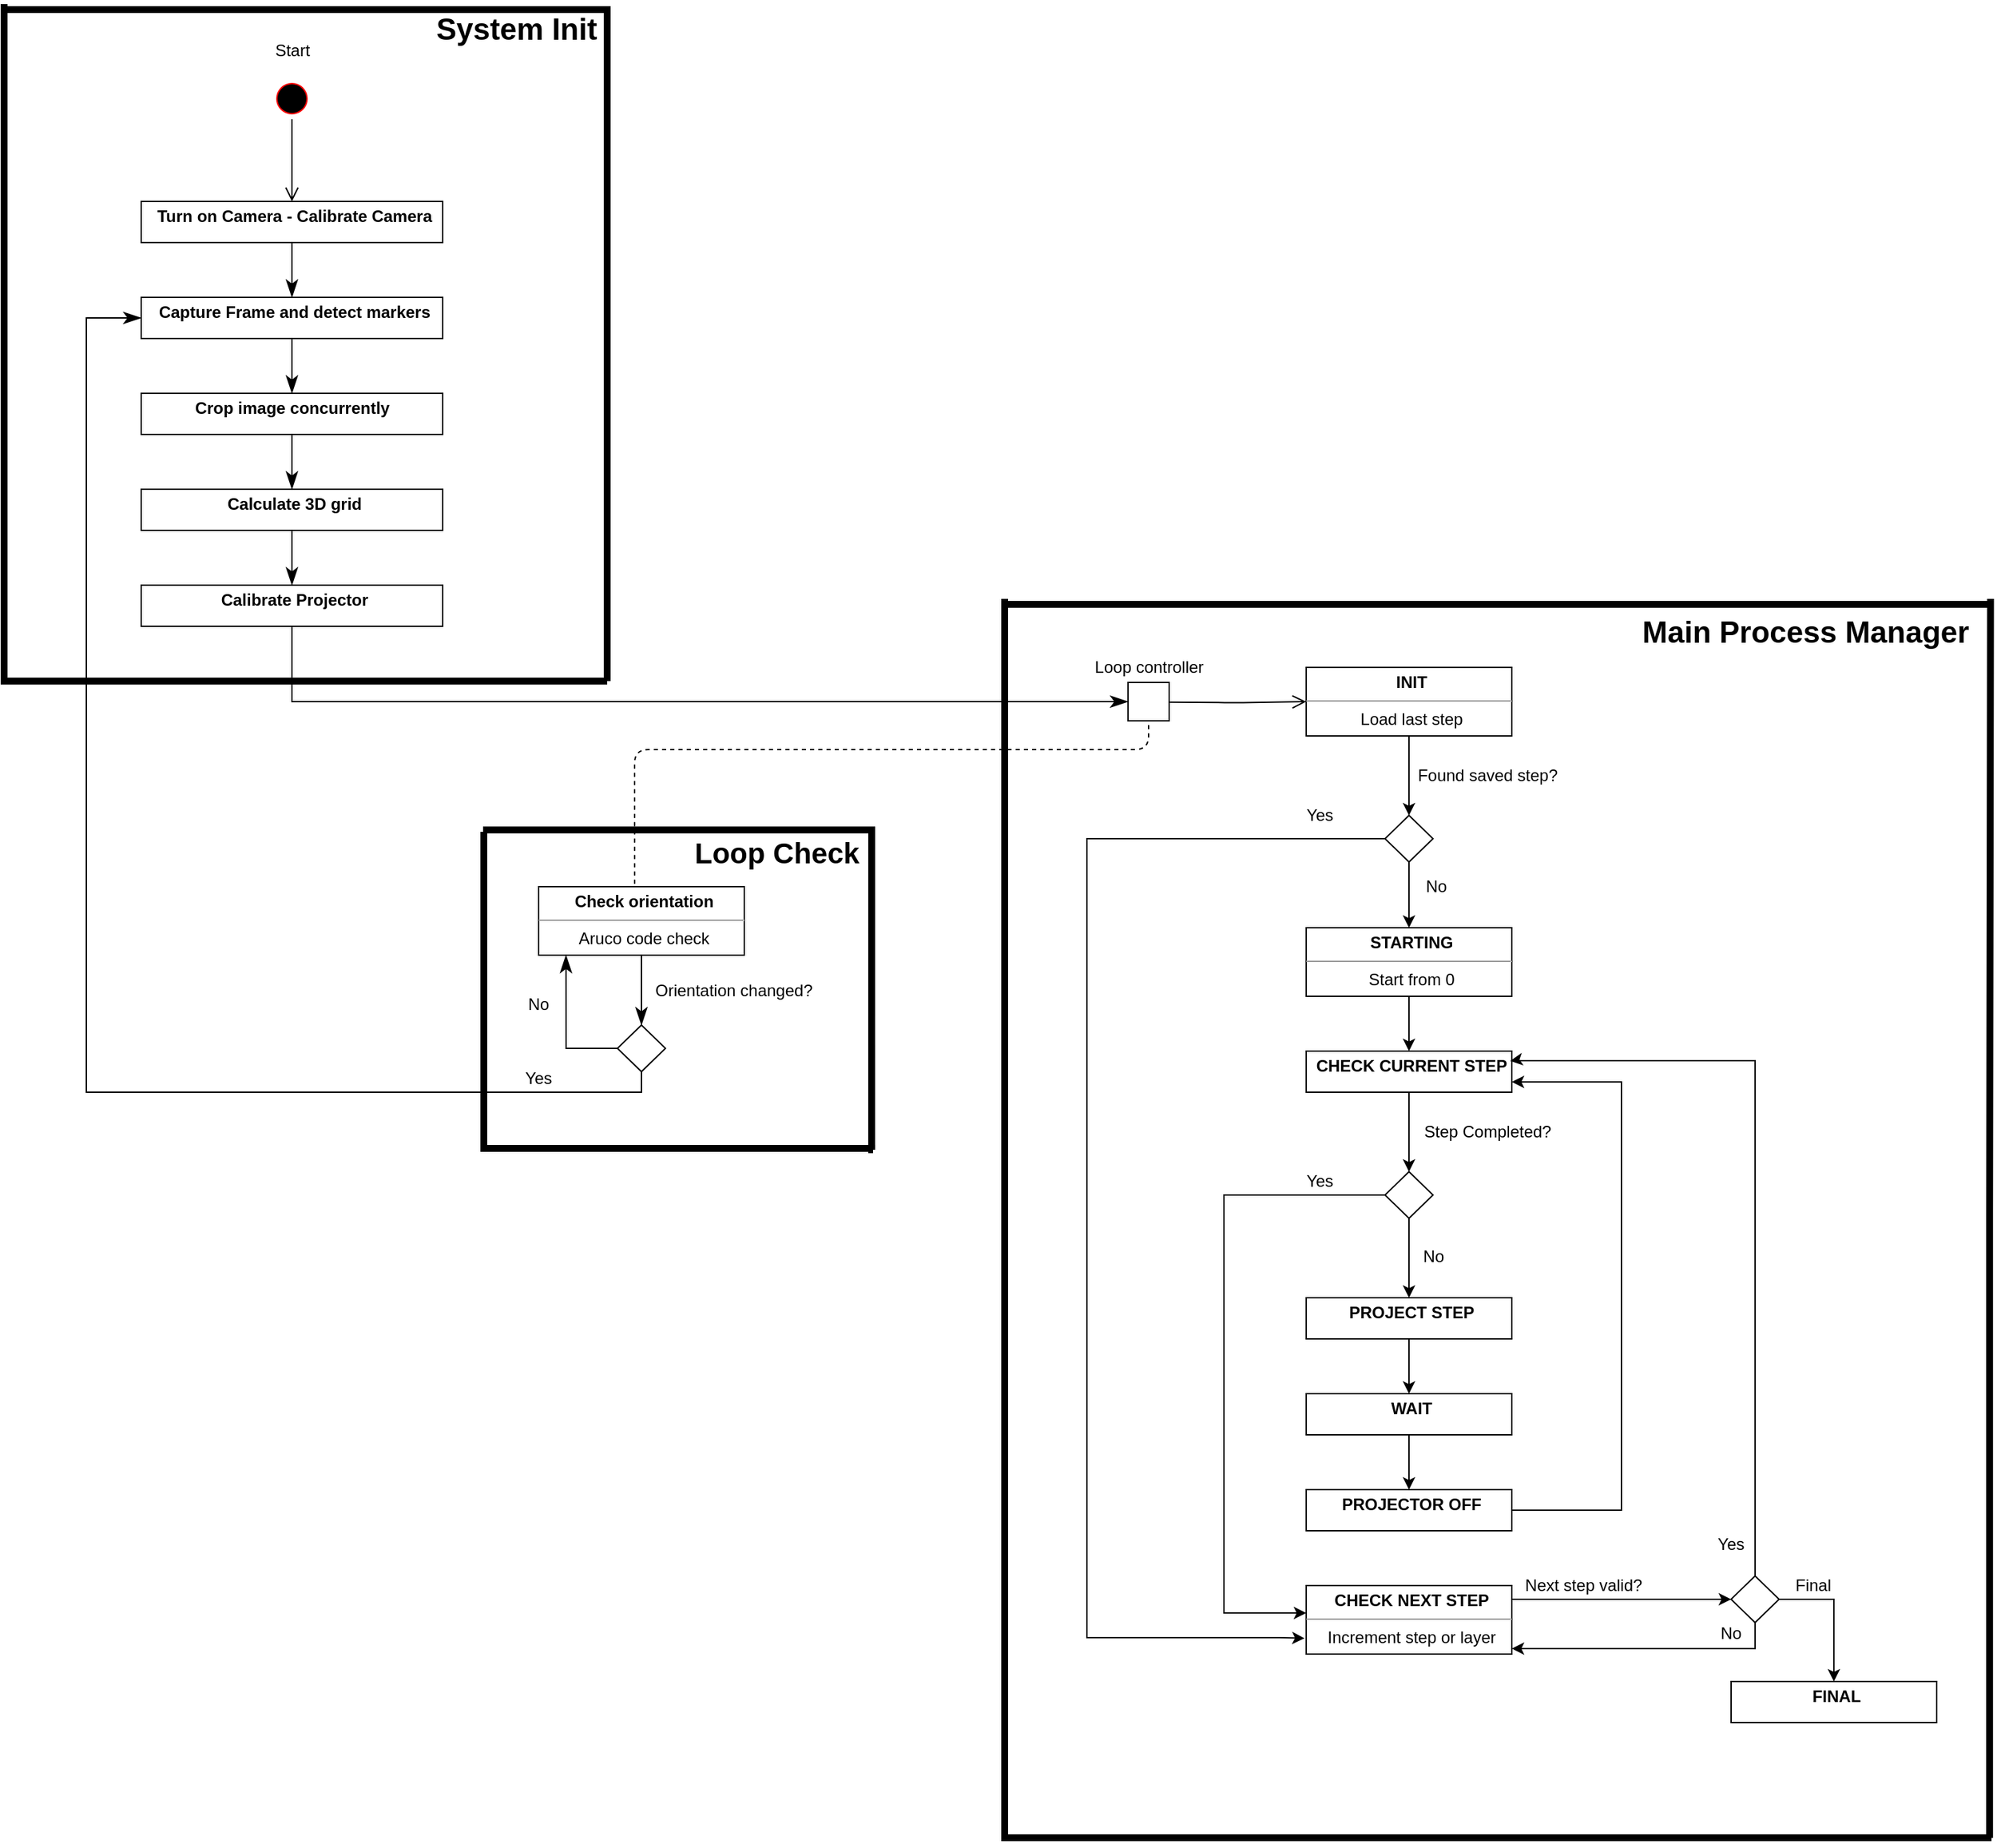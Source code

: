<mxfile version="12.1.3" type="device" pages="1"><diagram id="TsHAMeRqmnPERynkC-Cy" name="Page-1"><mxGraphModel dx="10157" dy="5164" grid="1" gridSize="10" guides="1" tooltips="1" connect="1" arrows="1" fold="1" page="1" pageScale="1" pageWidth="2336" pageHeight="1654" math="0" shadow="0"><root><mxCell id="0"/><mxCell id="1" parent="0"/><mxCell id="Wsu4u3d89mM6qpvCQXg4-19" style="edgeStyle=orthogonalEdgeStyle;rounded=0;orthogonalLoop=1;jettySize=auto;html=1;entryX=0.5;entryY=0;entryDx=0;entryDy=0;strokeColor=#000000;" parent="1" source="Wsu4u3d89mM6qpvCQXg4-13" target="Wsu4u3d89mM6qpvCQXg4-18" edge="1"><mxGeometry relative="1" as="geometry"/></mxCell><mxCell id="Wsu4u3d89mM6qpvCQXg4-13" value="&lt;p style=&quot;margin: 4px 0px 0px&quot;&gt;&lt;/p&gt;&lt;p style=&quot;margin: 0px ; margin-left: 4px&quot;&gt;&lt;b&gt;INIT&lt;/b&gt;&lt;/p&gt;&lt;hr size=&quot;1&quot;&gt;&lt;p style=&quot;margin: 0px ; margin-left: 4px&quot;&gt;Load last step&lt;/p&gt;" style="verticalAlign=top;align=center;overflow=fill;fontSize=12;fontFamily=Helvetica;html=1;" parent="1" vertex="1"><mxGeometry x="1160" y="570" width="150" height="50" as="geometry"/></mxCell><mxCell id="Wsu4u3d89mM6qpvCQXg4-16" value="" style="edgeStyle=orthogonalEdgeStyle;html=1;verticalAlign=bottom;endArrow=open;endSize=8;strokeColor=#000000;entryX=0;entryY=0.5;entryDx=0;entryDy=0;" parent="1" target="Wsu4u3d89mM6qpvCQXg4-13" edge="1"><mxGeometry relative="1" as="geometry"><mxPoint x="1045" y="675" as="targetPoint"/><mxPoint x="1059.996" y="595.333" as="sourcePoint"/></mxGeometry></mxCell><mxCell id="Wsu4u3d89mM6qpvCQXg4-25" style="edgeStyle=orthogonalEdgeStyle;rounded=0;orthogonalLoop=1;jettySize=auto;html=1;entryX=0.5;entryY=0;entryDx=0;entryDy=0;strokeColor=#000000;" parent="1" source="Wsu4u3d89mM6qpvCQXg4-17" target="Wsu4u3d89mM6qpvCQXg4-24" edge="1"><mxGeometry relative="1" as="geometry"/></mxCell><mxCell id="Wsu4u3d89mM6qpvCQXg4-17" value="&lt;p style=&quot;margin: 4px 0px 0px&quot;&gt;&lt;/p&gt;&lt;p style=&quot;margin: 0px ; margin-left: 4px&quot;&gt;&lt;b&gt;STARTING&lt;/b&gt;&lt;/p&gt;&lt;hr size=&quot;1&quot;&gt;&lt;p style=&quot;margin: 0px ; margin-left: 4px&quot;&gt;Start from 0&lt;/p&gt;" style="verticalAlign=top;align=center;overflow=fill;fontSize=12;fontFamily=Helvetica;html=1;" parent="1" vertex="1"><mxGeometry x="1160" y="760" width="150" height="50" as="geometry"/></mxCell><mxCell id="Wsu4u3d89mM6qpvCQXg4-20" style="edgeStyle=orthogonalEdgeStyle;rounded=0;orthogonalLoop=1;jettySize=auto;html=1;entryX=0.5;entryY=0;entryDx=0;entryDy=0;strokeColor=#000000;" parent="1" source="Wsu4u3d89mM6qpvCQXg4-18" target="Wsu4u3d89mM6qpvCQXg4-17" edge="1"><mxGeometry relative="1" as="geometry"/></mxCell><mxCell id="Wsu4u3d89mM6qpvCQXg4-34" style="edgeStyle=orthogonalEdgeStyle;rounded=0;orthogonalLoop=1;jettySize=auto;html=1;strokeColor=#000000;entryX=-0.008;entryY=0.769;entryDx=0;entryDy=0;entryPerimeter=0;" parent="1" source="Wsu4u3d89mM6qpvCQXg4-18" target="Wsu4u3d89mM6qpvCQXg4-32" edge="1"><mxGeometry relative="1" as="geometry"><mxPoint x="1150" y="1278" as="targetPoint"/><Array as="points"><mxPoint x="1000" y="695"/><mxPoint x="1000" y="1278"/><mxPoint x="1140" y="1278"/></Array></mxGeometry></mxCell><mxCell id="Wsu4u3d89mM6qpvCQXg4-18" value="" style="rhombus;whiteSpace=wrap;html=1;strokeColor=#000000;align=center;" parent="1" vertex="1"><mxGeometry x="1217.5" y="678" width="35" height="34" as="geometry"/></mxCell><mxCell id="Wsu4u3d89mM6qpvCQXg4-21" value="Found saved step?" style="text;html=1;strokeColor=none;fillColor=none;align=center;verticalAlign=middle;whiteSpace=wrap;rounded=0;" parent="1" vertex="1"><mxGeometry x="1235" y="639" width="115" height="20" as="geometry"/></mxCell><mxCell id="Wsu4u3d89mM6qpvCQXg4-22" value="Yes" style="text;html=1;strokeColor=none;fillColor=none;align=center;verticalAlign=middle;whiteSpace=wrap;rounded=0;" parent="1" vertex="1"><mxGeometry x="1150" y="668" width="40" height="20" as="geometry"/></mxCell><mxCell id="Wsu4u3d89mM6qpvCQXg4-23" value="No" style="text;html=1;strokeColor=none;fillColor=none;align=center;verticalAlign=middle;whiteSpace=wrap;rounded=0;" parent="1" vertex="1"><mxGeometry x="1235" y="720" width="40" height="20" as="geometry"/></mxCell><mxCell id="Wsu4u3d89mM6qpvCQXg4-55" style="edgeStyle=orthogonalEdgeStyle;rounded=0;orthogonalLoop=1;jettySize=auto;html=1;entryX=0.5;entryY=0;entryDx=0;entryDy=0;strokeColor=#000000;" parent="1" source="Wsu4u3d89mM6qpvCQXg4-24" target="Wsu4u3d89mM6qpvCQXg4-54" edge="1"><mxGeometry relative="1" as="geometry"/></mxCell><mxCell id="Wsu4u3d89mM6qpvCQXg4-24" value="&lt;p style=&quot;margin: 4px 0px 0px&quot;&gt;&lt;/p&gt;&lt;p style=&quot;margin: 0px ; margin-left: 4px&quot;&gt;&lt;b&gt;CHECK CURRENT STEP&lt;/b&gt;&lt;/p&gt;&lt;p style=&quot;margin: 0px ; margin-left: 4px&quot;&gt;&lt;br&gt;&lt;/p&gt;" style="verticalAlign=top;align=center;overflow=fill;fontSize=12;fontFamily=Helvetica;html=1;" parent="1" vertex="1"><mxGeometry x="1160" y="850" width="150" height="30" as="geometry"/></mxCell><mxCell id="Wsu4u3d89mM6qpvCQXg4-29" style="edgeStyle=orthogonalEdgeStyle;rounded=0;orthogonalLoop=1;jettySize=auto;html=1;entryX=0.5;entryY=0;entryDx=0;entryDy=0;strokeColor=#000000;" parent="1" source="Wsu4u3d89mM6qpvCQXg4-26" target="Wsu4u3d89mM6qpvCQXg4-28" edge="1"><mxGeometry relative="1" as="geometry"/></mxCell><mxCell id="Wsu4u3d89mM6qpvCQXg4-26" value="&lt;p style=&quot;margin: 4px 0px 0px&quot;&gt;&lt;/p&gt;&lt;p style=&quot;margin: 0px ; margin-left: 4px&quot;&gt;&lt;b&gt;PROJECT STEP&lt;/b&gt;&lt;/p&gt;" style="verticalAlign=top;align=center;overflow=fill;fontSize=12;fontFamily=Helvetica;html=1;" parent="1" vertex="1"><mxGeometry x="1160" y="1030" width="150" height="30" as="geometry"/></mxCell><mxCell id="Wsu4u3d89mM6qpvCQXg4-31" style="edgeStyle=orthogonalEdgeStyle;rounded=0;orthogonalLoop=1;jettySize=auto;html=1;entryX=0.5;entryY=0;entryDx=0;entryDy=0;strokeColor=#000000;" parent="1" source="Wsu4u3d89mM6qpvCQXg4-28" target="Wsu4u3d89mM6qpvCQXg4-30" edge="1"><mxGeometry relative="1" as="geometry"/></mxCell><mxCell id="Wsu4u3d89mM6qpvCQXg4-28" value="&lt;p style=&quot;margin: 4px 0px 0px&quot;&gt;&lt;/p&gt;&lt;p style=&quot;margin: 0px ; margin-left: 4px&quot;&gt;&lt;b&gt;WAIT&lt;/b&gt;&lt;/p&gt;" style="verticalAlign=top;align=center;overflow=fill;fontSize=12;fontFamily=Helvetica;html=1;" parent="1" vertex="1"><mxGeometry x="1160" y="1100" width="150" height="30" as="geometry"/></mxCell><mxCell id="Wsu4u3d89mM6qpvCQXg4-61" style="edgeStyle=orthogonalEdgeStyle;rounded=0;orthogonalLoop=1;jettySize=auto;html=1;entryX=1;entryY=0.75;entryDx=0;entryDy=0;strokeColor=#000000;" parent="1" source="Wsu4u3d89mM6qpvCQXg4-30" target="Wsu4u3d89mM6qpvCQXg4-24" edge="1"><mxGeometry relative="1" as="geometry"><Array as="points"><mxPoint x="1390" y="1185"/><mxPoint x="1390" y="872"/></Array></mxGeometry></mxCell><mxCell id="Wsu4u3d89mM6qpvCQXg4-30" value="&lt;p style=&quot;margin: 4px 0px 0px&quot;&gt;&lt;/p&gt;&lt;p style=&quot;margin: 0px ; margin-left: 4px&quot;&gt;&lt;b&gt;PROJECTOR OFF&lt;/b&gt;&lt;br&gt;&lt;/p&gt;" style="verticalAlign=top;align=center;overflow=fill;fontSize=12;fontFamily=Helvetica;html=1;" parent="1" vertex="1"><mxGeometry x="1160" y="1170" width="150" height="30" as="geometry"/></mxCell><mxCell id="Wsu4u3d89mM6qpvCQXg4-48" style="edgeStyle=orthogonalEdgeStyle;rounded=0;orthogonalLoop=1;jettySize=auto;html=1;entryX=0;entryY=0.5;entryDx=0;entryDy=0;strokeColor=#000000;" parent="1" source="Wsu4u3d89mM6qpvCQXg4-32" target="Wsu4u3d89mM6qpvCQXg4-35" edge="1"><mxGeometry relative="1" as="geometry"><Array as="points"><mxPoint x="1340" y="1250"/><mxPoint x="1340" y="1250"/></Array></mxGeometry></mxCell><mxCell id="Wsu4u3d89mM6qpvCQXg4-32" value="&lt;p style=&quot;margin: 4px 0px 0px&quot;&gt;&lt;/p&gt;&lt;p style=&quot;margin: 0px ; margin-left: 4px&quot;&gt;&lt;b&gt;CHECK NEXT STEP&lt;/b&gt;&lt;/p&gt;&lt;hr size=&quot;1&quot;&gt;&lt;p style=&quot;margin: 0px ; margin-left: 4px&quot;&gt;Increment step or layer&lt;/p&gt;" style="verticalAlign=top;align=center;overflow=fill;fontSize=12;fontFamily=Helvetica;html=1;" parent="1" vertex="1"><mxGeometry x="1160" y="1240" width="150" height="50" as="geometry"/></mxCell><mxCell id="Wsu4u3d89mM6qpvCQXg4-49" style="edgeStyle=orthogonalEdgeStyle;rounded=0;orthogonalLoop=1;jettySize=auto;html=1;entryX=0.992;entryY=0.239;entryDx=0;entryDy=0;strokeColor=#000000;entryPerimeter=0;" parent="1" source="Wsu4u3d89mM6qpvCQXg4-35" target="Wsu4u3d89mM6qpvCQXg4-24" edge="1"><mxGeometry relative="1" as="geometry"><Array as="points"><mxPoint x="1487" y="857"/><mxPoint x="1310" y="857"/></Array></mxGeometry></mxCell><mxCell id="Wsu4u3d89mM6qpvCQXg4-50" style="edgeStyle=orthogonalEdgeStyle;rounded=0;orthogonalLoop=1;jettySize=auto;html=1;entryX=1;entryY=0.92;entryDx=0;entryDy=0;entryPerimeter=0;strokeColor=#000000;" parent="1" source="Wsu4u3d89mM6qpvCQXg4-35" target="Wsu4u3d89mM6qpvCQXg4-32" edge="1"><mxGeometry relative="1" as="geometry"><Array as="points"><mxPoint x="1488" y="1286"/></Array></mxGeometry></mxCell><mxCell id="Wsu4u3d89mM6qpvCQXg4-53" style="edgeStyle=orthogonalEdgeStyle;rounded=0;orthogonalLoop=1;jettySize=auto;html=1;strokeColor=#000000;" parent="1" source="Wsu4u3d89mM6qpvCQXg4-35" target="Wsu4u3d89mM6qpvCQXg4-44" edge="1"><mxGeometry relative="1" as="geometry"><Array as="points"><mxPoint x="1545" y="1250"/></Array></mxGeometry></mxCell><mxCell id="Wsu4u3d89mM6qpvCQXg4-35" value="" style="rhombus;whiteSpace=wrap;html=1;strokeColor=#000000;align=center;" parent="1" vertex="1"><mxGeometry x="1470" y="1233" width="35" height="34" as="geometry"/></mxCell><mxCell id="Wsu4u3d89mM6qpvCQXg4-37" value="Next step valid?" style="text;html=1;strokeColor=none;fillColor=none;align=center;verticalAlign=middle;whiteSpace=wrap;rounded=0;" parent="1" vertex="1"><mxGeometry x="1310" y="1230" width="105" height="20" as="geometry"/></mxCell><mxCell id="Wsu4u3d89mM6qpvCQXg4-39" value="Yes" style="text;html=1;strokeColor=none;fillColor=none;align=center;verticalAlign=middle;whiteSpace=wrap;rounded=0;" parent="1" vertex="1"><mxGeometry x="1450" y="1200" width="40" height="20" as="geometry"/></mxCell><mxCell id="Wsu4u3d89mM6qpvCQXg4-42" value="No" style="text;html=1;strokeColor=none;fillColor=none;align=center;verticalAlign=middle;whiteSpace=wrap;rounded=0;" parent="1" vertex="1"><mxGeometry x="1450" y="1265" width="40" height="20" as="geometry"/></mxCell><mxCell id="Wsu4u3d89mM6qpvCQXg4-44" value="&lt;p style=&quot;margin: 4px 0px 0px&quot;&gt;&lt;/p&gt;&lt;p style=&quot;margin: 0px ; margin-left: 4px&quot;&gt;&lt;b&gt;FINAL&lt;/b&gt;&lt;/p&gt;" style="verticalAlign=top;align=center;overflow=fill;fontSize=12;fontFamily=Helvetica;html=1;" parent="1" vertex="1"><mxGeometry x="1470" y="1310" width="150" height="30" as="geometry"/></mxCell><mxCell id="Wsu4u3d89mM6qpvCQXg4-47" value="Final" style="text;html=1;strokeColor=none;fillColor=none;align=center;verticalAlign=middle;whiteSpace=wrap;rounded=0;" parent="1" vertex="1"><mxGeometry x="1510" y="1230" width="40" height="20" as="geometry"/></mxCell><mxCell id="Wsu4u3d89mM6qpvCQXg4-57" style="edgeStyle=orthogonalEdgeStyle;rounded=0;orthogonalLoop=1;jettySize=auto;html=1;strokeColor=#000000;entryX=0;entryY=0.4;entryDx=0;entryDy=0;entryPerimeter=0;" parent="1" source="Wsu4u3d89mM6qpvCQXg4-54" target="Wsu4u3d89mM6qpvCQXg4-32" edge="1"><mxGeometry relative="1" as="geometry"><mxPoint x="1100" y="1200" as="targetPoint"/><Array as="points"><mxPoint x="1100" y="955"/><mxPoint x="1100" y="1260"/></Array></mxGeometry></mxCell><mxCell id="Wsu4u3d89mM6qpvCQXg4-59" style="edgeStyle=orthogonalEdgeStyle;rounded=0;orthogonalLoop=1;jettySize=auto;html=1;entryX=0.5;entryY=0;entryDx=0;entryDy=0;strokeColor=#000000;" parent="1" source="Wsu4u3d89mM6qpvCQXg4-54" target="Wsu4u3d89mM6qpvCQXg4-26" edge="1"><mxGeometry relative="1" as="geometry"/></mxCell><mxCell id="Wsu4u3d89mM6qpvCQXg4-54" value="" style="rhombus;whiteSpace=wrap;html=1;strokeColor=#000000;align=center;" parent="1" vertex="1"><mxGeometry x="1217.5" y="938" width="35" height="34" as="geometry"/></mxCell><mxCell id="Wsu4u3d89mM6qpvCQXg4-56" value="Step Completed?" style="text;html=1;strokeColor=none;fillColor=none;align=center;verticalAlign=middle;whiteSpace=wrap;rounded=0;" parent="1" vertex="1"><mxGeometry x="1235" y="899" width="115" height="20" as="geometry"/></mxCell><mxCell id="Wsu4u3d89mM6qpvCQXg4-58" value="Yes" style="text;html=1;strokeColor=none;fillColor=none;align=center;verticalAlign=middle;whiteSpace=wrap;rounded=0;" parent="1" vertex="1"><mxGeometry x="1150" y="935" width="40" height="20" as="geometry"/></mxCell><mxCell id="Wsu4u3d89mM6qpvCQXg4-60" value="No" style="text;html=1;strokeColor=none;fillColor=none;align=center;verticalAlign=middle;whiteSpace=wrap;rounded=0;" parent="1" vertex="1"><mxGeometry x="1232.5" y="990" width="40" height="20" as="geometry"/></mxCell><mxCell id="X94zG93hPnwjnQv-2Pmc-6" value="" style="line;strokeWidth=5;fillColor=none;align=left;verticalAlign=middle;spacingTop=-1;spacingLeft=3;spacingRight=3;rotatable=0;labelPosition=right;points=[];portConstraint=eastwest;" vertex="1" parent="1"><mxGeometry x="940" y="520" width="720" height="8" as="geometry"/></mxCell><mxCell id="X94zG93hPnwjnQv-2Pmc-9" style="edgeStyle=orthogonalEdgeStyle;rounded=0;orthogonalLoop=1;jettySize=auto;html=1;endArrow=none;endFill=0;strokeWidth=5;" edge="1" parent="1" source="X94zG93hPnwjnQv-2Pmc-8"><mxGeometry relative="1" as="geometry"><mxPoint x="940" y="520" as="targetPoint"/></mxGeometry></mxCell><mxCell id="X94zG93hPnwjnQv-2Pmc-10" style="edgeStyle=orthogonalEdgeStyle;rounded=0;orthogonalLoop=1;jettySize=auto;html=1;endArrow=none;endFill=0;exitX=0.998;exitY=0.518;exitDx=0;exitDy=0;exitPerimeter=0;entryX=0.999;entryY=0;entryDx=0;entryDy=0;entryPerimeter=0;endSize=10;startSize=10;jumpSize=10;strokeWidth=5;" edge="1" parent="1" source="X94zG93hPnwjnQv-2Pmc-8" target="X94zG93hPnwjnQv-2Pmc-6"><mxGeometry relative="1" as="geometry"><mxPoint x="1659" y="530" as="targetPoint"/><Array as="points"><mxPoint x="1659" y="969"/></Array></mxGeometry></mxCell><mxCell id="X94zG93hPnwjnQv-2Pmc-8" value="" style="line;strokeWidth=5;fillColor=none;align=left;verticalAlign=middle;spacingTop=-1;spacingLeft=3;spacingRight=3;rotatable=0;labelPosition=right;points=[];portConstraint=eastwest;" vertex="1" parent="1"><mxGeometry x="960" y="1420" width="700" height="8" as="geometry"/></mxCell><mxCell id="X94zG93hPnwjnQv-2Pmc-11" value="" style="endArrow=none;dashed=1;html=1;entryX=0.5;entryY=1;entryDx=0;entryDy=0;exitX=0.467;exitY=-0.043;exitDx=0;exitDy=0;exitPerimeter=0;" edge="1" parent="1" source="X94zG93hPnwjnQv-2Pmc-12"><mxGeometry width="50" height="50" relative="1" as="geometry"><mxPoint x="667.5" y="730" as="sourcePoint"/><mxPoint x="1045" y="610" as="targetPoint"/><Array as="points"><mxPoint x="670" y="630"/><mxPoint x="1045" y="630"/></Array></mxGeometry></mxCell><mxCell id="X94zG93hPnwjnQv-2Pmc-19" style="edgeStyle=orthogonalEdgeStyle;rounded=0;jumpSize=10;orthogonalLoop=1;jettySize=auto;html=1;entryX=0.5;entryY=0;entryDx=0;entryDy=0;startSize=10;endArrow=classicThin;endFill=1;endSize=10;" edge="1" parent="1" source="X94zG93hPnwjnQv-2Pmc-12" target="X94zG93hPnwjnQv-2Pmc-18"><mxGeometry relative="1" as="geometry"/></mxCell><mxCell id="X94zG93hPnwjnQv-2Pmc-12" value="&lt;p style=&quot;margin: 4px 0px 0px&quot;&gt;&lt;/p&gt;&lt;p style=&quot;margin: 0px ; margin-left: 4px&quot;&gt;&lt;b&gt;Check orientation&lt;/b&gt;&lt;/p&gt;&lt;hr size=&quot;1&quot;&gt;&lt;p style=&quot;margin: 0px ; margin-left: 4px&quot;&gt;Aruco code check&lt;/p&gt;" style="verticalAlign=top;align=center;overflow=fill;fontSize=12;fontFamily=Helvetica;html=1;" vertex="1" parent="1"><mxGeometry x="600" y="730" width="150" height="50" as="geometry"/></mxCell><mxCell id="X94zG93hPnwjnQv-2Pmc-14" value="" style="rounded=0;whiteSpace=wrap;html=1;fillColor=none;" vertex="1" parent="1"><mxGeometry x="1030" y="581" width="30" height="28" as="geometry"/></mxCell><mxCell id="X94zG93hPnwjnQv-2Pmc-17" value="Loop controller" style="text;html=1;strokeColor=none;fillColor=none;align=center;verticalAlign=middle;whiteSpace=wrap;rounded=0;" vertex="1" parent="1"><mxGeometry x="997.5" y="560" width="95" height="20" as="geometry"/></mxCell><mxCell id="X94zG93hPnwjnQv-2Pmc-21" style="edgeStyle=orthogonalEdgeStyle;rounded=0;jumpSize=10;orthogonalLoop=1;jettySize=auto;html=1;entryX=0.133;entryY=1;entryDx=0;entryDy=0;entryPerimeter=0;startSize=10;endArrow=classicThin;endFill=1;endSize=10;" edge="1" parent="1" source="X94zG93hPnwjnQv-2Pmc-18" target="X94zG93hPnwjnQv-2Pmc-12"><mxGeometry relative="1" as="geometry"><Array as="points"><mxPoint x="620" y="848"/></Array></mxGeometry></mxCell><mxCell id="X94zG93hPnwjnQv-2Pmc-23" style="edgeStyle=orthogonalEdgeStyle;rounded=0;jumpSize=10;orthogonalLoop=1;jettySize=auto;html=1;startSize=10;endArrow=classicThin;endFill=1;endSize=10;entryX=0;entryY=0.5;entryDx=0;entryDy=0;" edge="1" parent="1" source="X94zG93hPnwjnQv-2Pmc-18" target="X94zG93hPnwjnQv-2Pmc-26"><mxGeometry relative="1" as="geometry"><mxPoint x="390" y="710" as="targetPoint"/><Array as="points"><mxPoint x="675" y="880"/><mxPoint x="270" y="880"/><mxPoint x="270" y="315"/></Array></mxGeometry></mxCell><mxCell id="X94zG93hPnwjnQv-2Pmc-18" value="" style="rhombus;whiteSpace=wrap;html=1;strokeColor=#000000;align=center;" vertex="1" parent="1"><mxGeometry x="657.5" y="831" width="35" height="34" as="geometry"/></mxCell><mxCell id="X94zG93hPnwjnQv-2Pmc-20" value="Orientation changed?" style="text;html=1;strokeColor=none;fillColor=none;align=center;verticalAlign=middle;whiteSpace=wrap;rounded=0;" vertex="1" parent="1"><mxGeometry x="675" y="795.5" width="135" height="20" as="geometry"/></mxCell><mxCell id="X94zG93hPnwjnQv-2Pmc-22" value="No" style="text;html=1;strokeColor=none;fillColor=none;align=center;verticalAlign=middle;whiteSpace=wrap;rounded=0;" vertex="1" parent="1"><mxGeometry x="580" y="805.5" width="40" height="20" as="geometry"/></mxCell><mxCell id="X94zG93hPnwjnQv-2Pmc-24" value="Yes" style="text;html=1;strokeColor=none;fillColor=none;align=center;verticalAlign=middle;whiteSpace=wrap;rounded=0;" vertex="1" parent="1"><mxGeometry x="580" y="860" width="40" height="20" as="geometry"/></mxCell><mxCell id="X94zG93hPnwjnQv-2Pmc-30" style="edgeStyle=orthogonalEdgeStyle;rounded=0;jumpSize=10;orthogonalLoop=1;jettySize=auto;html=1;entryX=0.5;entryY=0;entryDx=0;entryDy=0;startSize=10;endArrow=classicThin;endFill=1;endSize=10;" edge="1" parent="1" source="X94zG93hPnwjnQv-2Pmc-25" target="X94zG93hPnwjnQv-2Pmc-26"><mxGeometry relative="1" as="geometry"/></mxCell><mxCell id="X94zG93hPnwjnQv-2Pmc-25" value="&lt;p style=&quot;margin: 4px 0px 0px&quot;&gt;&lt;/p&gt;&lt;p style=&quot;margin: 0px ; margin-left: 4px&quot;&gt;&lt;b&gt;Turn on Camera - Calibrate Camera&lt;/b&gt;&lt;/p&gt;" style="verticalAlign=top;align=center;overflow=fill;fontSize=12;fontFamily=Helvetica;html=1;" vertex="1" parent="1"><mxGeometry x="310" y="230" width="220" height="30" as="geometry"/></mxCell><mxCell id="X94zG93hPnwjnQv-2Pmc-31" style="edgeStyle=orthogonalEdgeStyle;rounded=0;jumpSize=10;orthogonalLoop=1;jettySize=auto;html=1;entryX=0.5;entryY=0;entryDx=0;entryDy=0;startSize=10;endArrow=classicThin;endFill=1;endSize=10;" edge="1" parent="1" source="X94zG93hPnwjnQv-2Pmc-26" target="X94zG93hPnwjnQv-2Pmc-27"><mxGeometry relative="1" as="geometry"/></mxCell><mxCell id="X94zG93hPnwjnQv-2Pmc-26" value="&lt;p style=&quot;margin: 4px 0px 0px&quot;&gt;&lt;/p&gt;&lt;p style=&quot;margin: 0px ; margin-left: 4px&quot;&gt;&lt;b&gt;Capture Frame and detect markers&lt;/b&gt;&lt;/p&gt;" style="verticalAlign=top;align=center;overflow=fill;fontSize=12;fontFamily=Helvetica;html=1;" vertex="1" parent="1"><mxGeometry x="310" y="300" width="220" height="30" as="geometry"/></mxCell><mxCell id="X94zG93hPnwjnQv-2Pmc-32" style="edgeStyle=orthogonalEdgeStyle;rounded=0;jumpSize=10;orthogonalLoop=1;jettySize=auto;html=1;entryX=0.5;entryY=0;entryDx=0;entryDy=0;startSize=10;endArrow=classicThin;endFill=1;endSize=10;" edge="1" parent="1" source="X94zG93hPnwjnQv-2Pmc-27" target="X94zG93hPnwjnQv-2Pmc-28"><mxGeometry relative="1" as="geometry"/></mxCell><mxCell id="X94zG93hPnwjnQv-2Pmc-27" value="&lt;p style=&quot;margin: 4px 0px 0px&quot;&gt;&lt;/p&gt;&lt;p style=&quot;margin: 0px ; margin-left: 4px&quot;&gt;&lt;b&gt;Crop image concurrently&amp;nbsp;&lt;/b&gt;&lt;/p&gt;" style="verticalAlign=top;align=center;overflow=fill;fontSize=12;fontFamily=Helvetica;html=1;" vertex="1" parent="1"><mxGeometry x="310" y="370" width="220" height="30" as="geometry"/></mxCell><mxCell id="X94zG93hPnwjnQv-2Pmc-33" style="edgeStyle=orthogonalEdgeStyle;rounded=0;jumpSize=10;orthogonalLoop=1;jettySize=auto;html=1;entryX=0.5;entryY=0;entryDx=0;entryDy=0;startSize=10;endArrow=classicThin;endFill=1;endSize=10;" edge="1" parent="1" source="X94zG93hPnwjnQv-2Pmc-28" target="X94zG93hPnwjnQv-2Pmc-29"><mxGeometry relative="1" as="geometry"/></mxCell><mxCell id="X94zG93hPnwjnQv-2Pmc-28" value="&lt;p style=&quot;margin: 4px 0px 0px&quot;&gt;&lt;/p&gt;&lt;p style=&quot;margin: 0px ; margin-left: 4px&quot;&gt;&lt;b&gt;Calculate 3D grid&lt;/b&gt;&lt;/p&gt;" style="verticalAlign=top;align=center;overflow=fill;fontSize=12;fontFamily=Helvetica;html=1;" vertex="1" parent="1"><mxGeometry x="310" y="440" width="220" height="30" as="geometry"/></mxCell><mxCell id="X94zG93hPnwjnQv-2Pmc-34" style="edgeStyle=orthogonalEdgeStyle;rounded=0;jumpSize=10;orthogonalLoop=1;jettySize=auto;html=1;entryX=0;entryY=0.5;entryDx=0;entryDy=0;startSize=10;endArrow=classicThin;endFill=1;endSize=10;" edge="1" parent="1" source="X94zG93hPnwjnQv-2Pmc-29" target="X94zG93hPnwjnQv-2Pmc-14"><mxGeometry relative="1" as="geometry"><Array as="points"><mxPoint x="420" y="595"/></Array></mxGeometry></mxCell><mxCell id="X94zG93hPnwjnQv-2Pmc-29" value="&lt;p style=&quot;margin: 4px 0px 0px&quot;&gt;&lt;/p&gt;&lt;p style=&quot;margin: 0px ; margin-left: 4px&quot;&gt;&lt;b&gt;Calibrate Projector&lt;/b&gt;&lt;/p&gt;" style="verticalAlign=top;align=center;overflow=fill;fontSize=12;fontFamily=Helvetica;html=1;" vertex="1" parent="1"><mxGeometry x="310" y="510" width="220" height="30" as="geometry"/></mxCell><mxCell id="X94zG93hPnwjnQv-2Pmc-37" value="" style="ellipse;html=1;shape=startState;fillColor=#000000;strokeColor=#ff0000;" vertex="1" parent="1"><mxGeometry x="405" y="140" width="30" height="30" as="geometry"/></mxCell><mxCell id="X94zG93hPnwjnQv-2Pmc-38" value="" style="edgeStyle=orthogonalEdgeStyle;html=1;verticalAlign=bottom;endArrow=open;endSize=8;strokeColor=#000000;" edge="1" source="X94zG93hPnwjnQv-2Pmc-37" parent="1"><mxGeometry relative="1" as="geometry"><mxPoint x="420" y="230" as="targetPoint"/></mxGeometry></mxCell><mxCell id="X94zG93hPnwjnQv-2Pmc-39" value="Start" style="text;html=1;strokeColor=none;fillColor=none;align=center;verticalAlign=middle;whiteSpace=wrap;rounded=0;" vertex="1" parent="1"><mxGeometry x="372.5" y="110" width="95" height="20" as="geometry"/></mxCell><mxCell id="X94zG93hPnwjnQv-2Pmc-40" style="edgeStyle=orthogonalEdgeStyle;rounded=0;orthogonalLoop=1;jettySize=auto;html=1;endArrow=none;endFill=0;strokeWidth=5;" edge="1" parent="1"><mxGeometry relative="1" as="geometry"><mxPoint x="210" y="86" as="targetPoint"/><mxPoint x="650" y="580" as="sourcePoint"/><Array as="points"><mxPoint x="230" y="580"/><mxPoint x="210" y="580"/></Array></mxGeometry></mxCell><mxCell id="X94zG93hPnwjnQv-2Pmc-41" style="edgeStyle=orthogonalEdgeStyle;rounded=0;orthogonalLoop=1;jettySize=auto;html=1;endArrow=none;endFill=0;strokeWidth=5;" edge="1" parent="1"><mxGeometry relative="1" as="geometry"><mxPoint x="210" y="90" as="targetPoint"/><mxPoint x="650" y="580" as="sourcePoint"/><Array as="points"><mxPoint x="650" y="580"/><mxPoint x="650" y="90"/></Array></mxGeometry></mxCell><mxCell id="X94zG93hPnwjnQv-2Pmc-42" style="edgeStyle=orthogonalEdgeStyle;rounded=0;orthogonalLoop=1;jettySize=auto;html=1;endArrow=none;endFill=0;strokeWidth=5;" edge="1" parent="1"><mxGeometry relative="1" as="geometry"><mxPoint x="560" y="690" as="targetPoint"/><mxPoint x="844" y="922" as="sourcePoint"/><Array as="points"><mxPoint x="843" y="921"/><mxPoint x="560" y="921"/></Array></mxGeometry></mxCell><mxCell id="X94zG93hPnwjnQv-2Pmc-43" style="edgeStyle=orthogonalEdgeStyle;rounded=0;orthogonalLoop=1;jettySize=auto;html=1;endArrow=none;endFill=0;strokeWidth=5;" edge="1" parent="1"><mxGeometry relative="1" as="geometry"><mxPoint x="559.441" y="688.647" as="targetPoint"/><mxPoint x="842.971" y="921.588" as="sourcePoint"/><Array as="points"><mxPoint x="843" y="689"/></Array></mxGeometry></mxCell><mxCell id="X94zG93hPnwjnQv-2Pmc-44" value="&lt;b&gt;&lt;font style=&quot;font-size: 22px&quot;&gt;System Init&lt;/font&gt;&lt;/b&gt;" style="text;html=1;strokeColor=none;fillColor=none;align=center;verticalAlign=middle;whiteSpace=wrap;rounded=0;" vertex="1" parent="1"><mxGeometry x="520" y="90" width="128" height="30" as="geometry"/></mxCell><mxCell id="X94zG93hPnwjnQv-2Pmc-45" value="&lt;b&gt;&lt;font style=&quot;font-size: 21px&quot;&gt;Loop Check&lt;/font&gt;&lt;/b&gt;" style="text;html=1;strokeColor=none;fillColor=none;align=center;verticalAlign=middle;whiteSpace=wrap;rounded=0;" vertex="1" parent="1"><mxGeometry x="710" y="690" width="128" height="30" as="geometry"/></mxCell><mxCell id="X94zG93hPnwjnQv-2Pmc-46" value="&lt;b&gt;&lt;font style=&quot;font-size: 22px&quot;&gt;Main Process Manager&lt;/font&gt;&lt;/b&gt;" style="text;html=1;strokeColor=none;fillColor=none;align=center;verticalAlign=middle;whiteSpace=wrap;rounded=0;" vertex="1" parent="1"><mxGeometry x="1400" y="530" width="249" height="30" as="geometry"/></mxCell></root></mxGraphModel></diagram></mxfile>